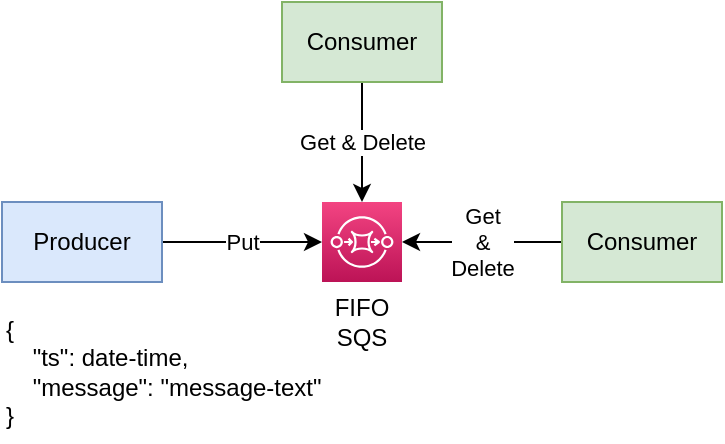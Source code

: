 <mxfile version="12.6.5" type="device"><diagram id="uoqgN2y5gOWh87wwQ6CU" name="Page-1"><mxGraphModel dx="973" dy="575" grid="1" gridSize="10" guides="1" tooltips="1" connect="1" arrows="1" fold="1" page="1" pageScale="1" pageWidth="850" pageHeight="1100" math="0" shadow="0"><root><mxCell id="0"/><mxCell id="1" parent="0"/><mxCell id="0wim62vLCr1OEdqiHn6Z-1" value="" style="outlineConnect=0;fontColor=#232F3E;gradientColor=#F34482;gradientDirection=north;fillColor=#BC1356;strokeColor=#ffffff;dashed=0;verticalLabelPosition=bottom;verticalAlign=top;align=center;html=1;fontSize=12;fontStyle=0;aspect=fixed;shape=mxgraph.aws4.resourceIcon;resIcon=mxgraph.aws4.sqs;" vertex="1" parent="1"><mxGeometry x="260" y="180" width="40" height="40" as="geometry"/></mxCell><mxCell id="0wim62vLCr1OEdqiHn6Z-4" value="Put" style="edgeStyle=orthogonalEdgeStyle;rounded=0;orthogonalLoop=1;jettySize=auto;html=1;exitX=1;exitY=0.5;exitDx=0;exitDy=0;" edge="1" parent="1" source="0wim62vLCr1OEdqiHn6Z-2" target="0wim62vLCr1OEdqiHn6Z-1"><mxGeometry relative="1" as="geometry"/></mxCell><mxCell id="0wim62vLCr1OEdqiHn6Z-2" value="Producer" style="rounded=0;whiteSpace=wrap;html=1;fillColor=#dae8fc;strokeColor=#6c8ebf;" vertex="1" parent="1"><mxGeometry x="100" y="180" width="80" height="40" as="geometry"/></mxCell><mxCell id="0wim62vLCr1OEdqiHn6Z-3" value="FIFO&lt;br&gt;SQS" style="text;html=1;strokeColor=none;fillColor=none;align=center;verticalAlign=middle;whiteSpace=wrap;rounded=0;" vertex="1" parent="1"><mxGeometry x="260" y="230" width="40" height="20" as="geometry"/></mxCell><mxCell id="0wim62vLCr1OEdqiHn6Z-6" value="Get &amp;amp; Delete" style="edgeStyle=orthogonalEdgeStyle;rounded=0;orthogonalLoop=1;jettySize=auto;html=1;exitX=0.5;exitY=1;exitDx=0;exitDy=0;" edge="1" parent="1" source="0wim62vLCr1OEdqiHn6Z-5" target="0wim62vLCr1OEdqiHn6Z-1"><mxGeometry relative="1" as="geometry"/></mxCell><mxCell id="0wim62vLCr1OEdqiHn6Z-5" value="Consumer" style="rounded=0;whiteSpace=wrap;html=1;fillColor=#d5e8d4;strokeColor=#82b366;" vertex="1" parent="1"><mxGeometry x="240" y="80" width="80" height="40" as="geometry"/></mxCell><mxCell id="0wim62vLCr1OEdqiHn6Z-8" value="Get&lt;br&gt;&amp;amp;&lt;br&gt;Delete" style="edgeStyle=orthogonalEdgeStyle;rounded=0;orthogonalLoop=1;jettySize=auto;html=1;exitX=0;exitY=0.5;exitDx=0;exitDy=0;" edge="1" parent="1" source="0wim62vLCr1OEdqiHn6Z-7" target="0wim62vLCr1OEdqiHn6Z-1"><mxGeometry relative="1" as="geometry"/></mxCell><mxCell id="0wim62vLCr1OEdqiHn6Z-7" value="Consumer" style="rounded=0;whiteSpace=wrap;html=1;fillColor=#d5e8d4;strokeColor=#82b366;" vertex="1" parent="1"><mxGeometry x="380" y="180" width="80" height="40" as="geometry"/></mxCell><mxCell id="0wim62vLCr1OEdqiHn6Z-9" value="{&lt;br&gt;&amp;nbsp; &amp;nbsp; &quot;ts&quot;: date-time,&lt;br&gt;&amp;nbsp; &amp;nbsp; &quot;message&quot;: &quot;message-text&quot;&lt;br&gt;}" style="text;html=1;strokeColor=none;fillColor=none;align=left;verticalAlign=middle;whiteSpace=wrap;rounded=0;" vertex="1" parent="1"><mxGeometry x="100" y="230" width="180" height="70" as="geometry"/></mxCell></root></mxGraphModel></diagram></mxfile>